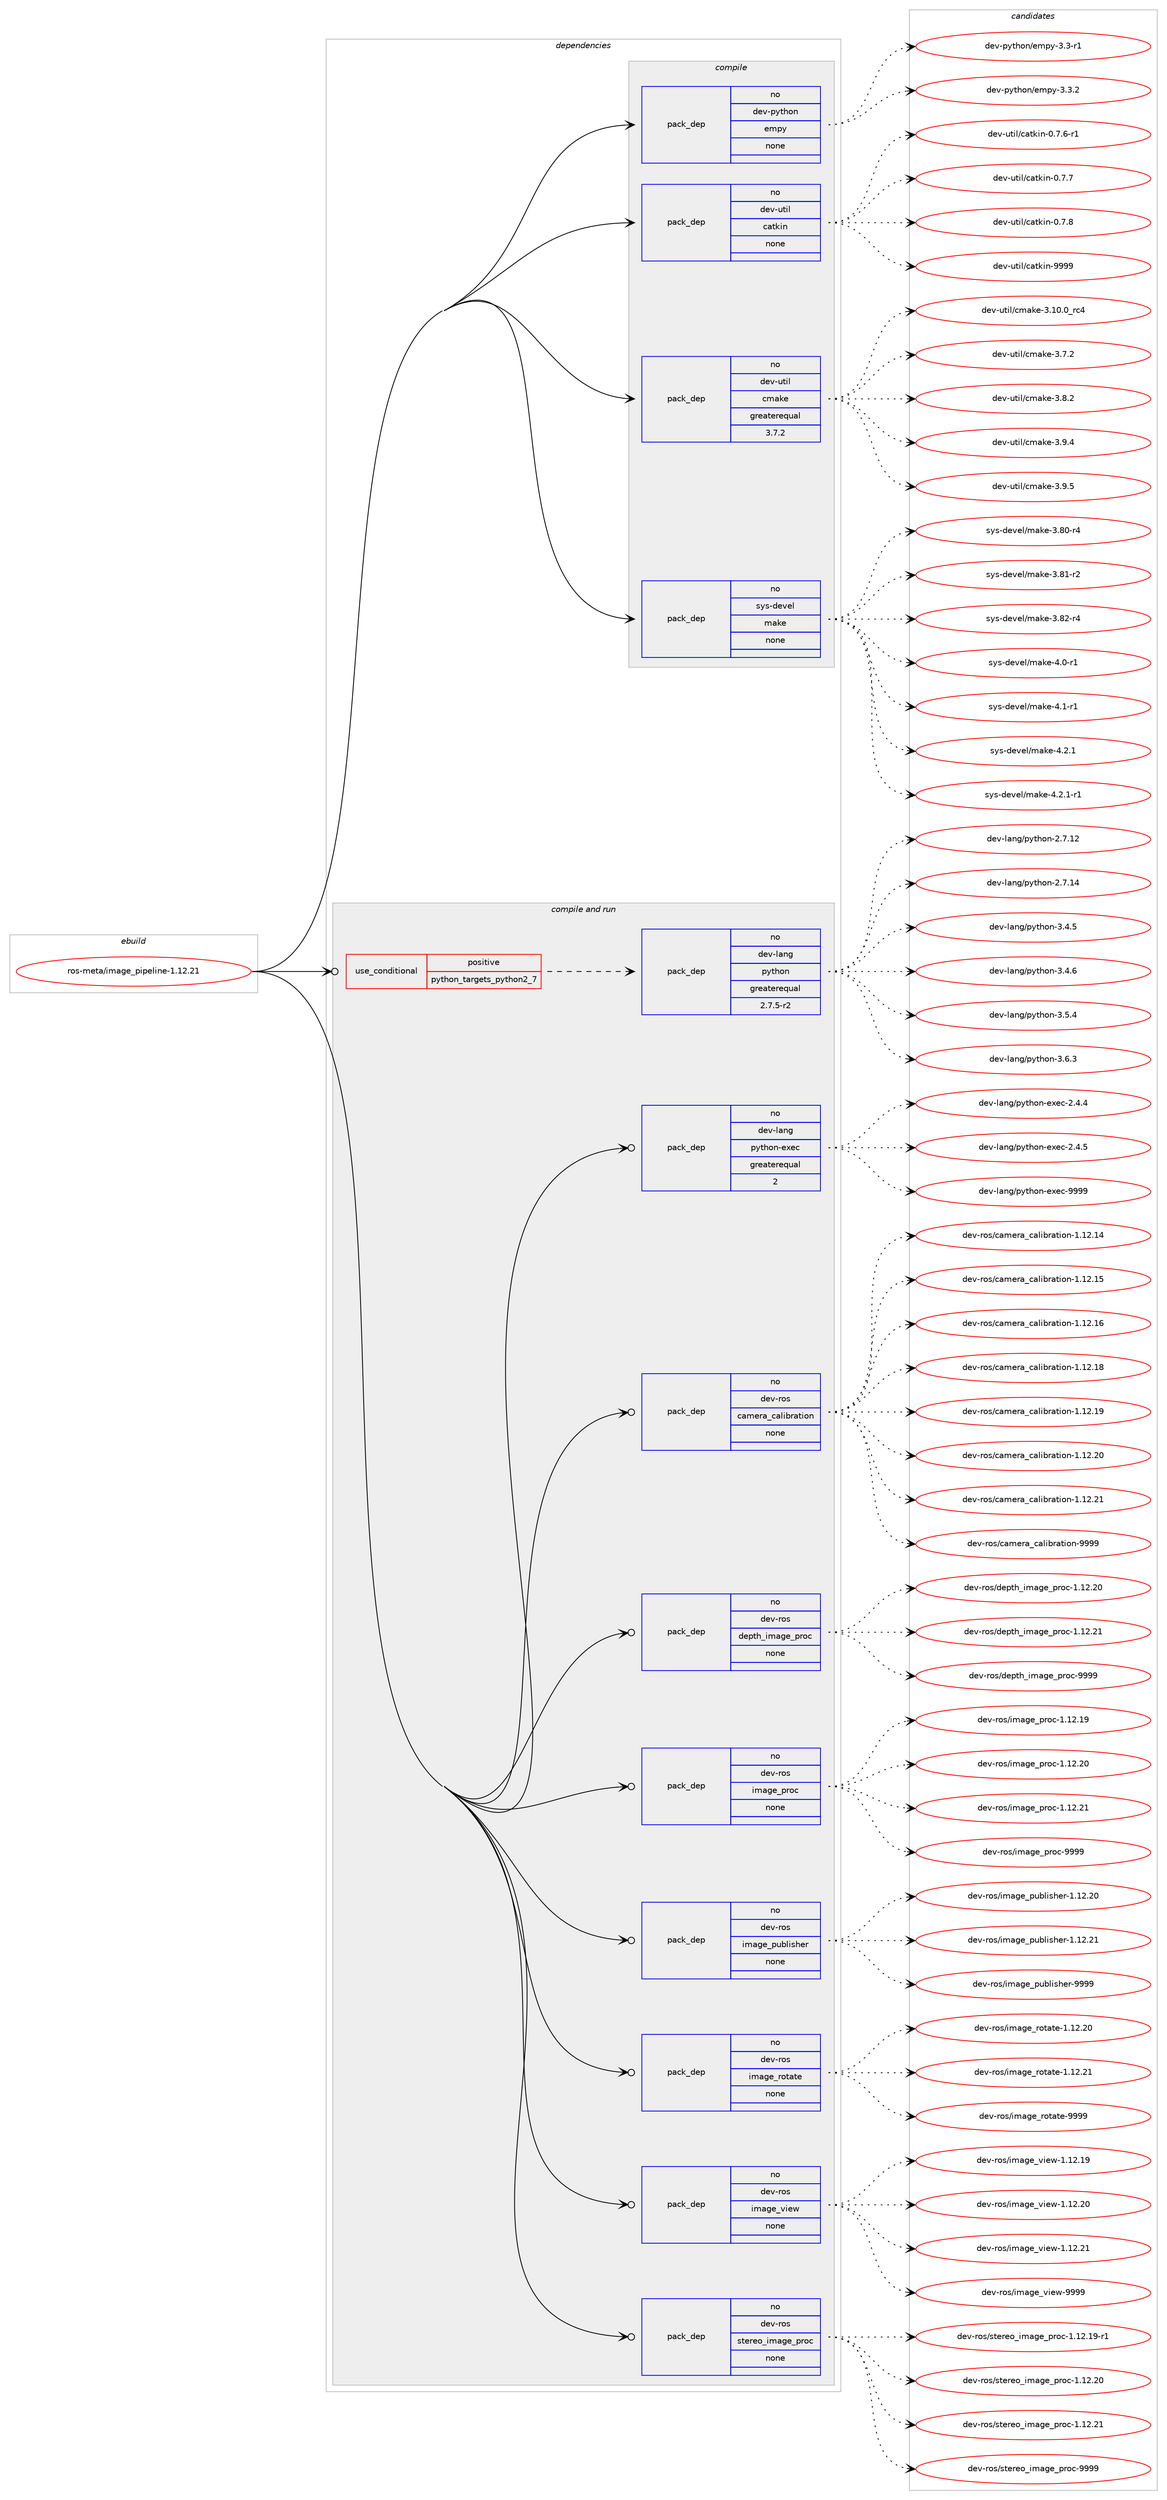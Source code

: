 digraph prolog {

# *************
# Graph options
# *************

newrank=true;
concentrate=true;
compound=true;
graph [rankdir=LR,fontname=Helvetica,fontsize=10,ranksep=1.5];#, ranksep=2.5, nodesep=0.2];
edge  [arrowhead=vee];
node  [fontname=Helvetica,fontsize=10];

# **********
# The ebuild
# **********

subgraph cluster_leftcol {
color=gray;
rank=same;
label=<<i>ebuild</i>>;
id [label="ros-meta/image_pipeline-1.12.21", color=red, width=4, href="../ros-meta/image_pipeline-1.12.21.svg"];
}

# ****************
# The dependencies
# ****************

subgraph cluster_midcol {
color=gray;
label=<<i>dependencies</i>>;
subgraph cluster_compile {
fillcolor="#eeeeee";
style=filled;
label=<<i>compile</i>>;
subgraph pack1151 {
dependency1633 [label=<<TABLE BORDER="0" CELLBORDER="1" CELLSPACING="0" CELLPADDING="4" WIDTH="220"><TR><TD ROWSPAN="6" CELLPADDING="30">pack_dep</TD></TR><TR><TD WIDTH="110">no</TD></TR><TR><TD>dev-python</TD></TR><TR><TD>empy</TD></TR><TR><TD>none</TD></TR><TR><TD></TD></TR></TABLE>>, shape=none, color=blue];
}
id:e -> dependency1633:w [weight=20,style="solid",arrowhead="vee"];
subgraph pack1152 {
dependency1634 [label=<<TABLE BORDER="0" CELLBORDER="1" CELLSPACING="0" CELLPADDING="4" WIDTH="220"><TR><TD ROWSPAN="6" CELLPADDING="30">pack_dep</TD></TR><TR><TD WIDTH="110">no</TD></TR><TR><TD>dev-util</TD></TR><TR><TD>catkin</TD></TR><TR><TD>none</TD></TR><TR><TD></TD></TR></TABLE>>, shape=none, color=blue];
}
id:e -> dependency1634:w [weight=20,style="solid",arrowhead="vee"];
subgraph pack1153 {
dependency1635 [label=<<TABLE BORDER="0" CELLBORDER="1" CELLSPACING="0" CELLPADDING="4" WIDTH="220"><TR><TD ROWSPAN="6" CELLPADDING="30">pack_dep</TD></TR><TR><TD WIDTH="110">no</TD></TR><TR><TD>dev-util</TD></TR><TR><TD>cmake</TD></TR><TR><TD>greaterequal</TD></TR><TR><TD>3.7.2</TD></TR></TABLE>>, shape=none, color=blue];
}
id:e -> dependency1635:w [weight=20,style="solid",arrowhead="vee"];
subgraph pack1154 {
dependency1636 [label=<<TABLE BORDER="0" CELLBORDER="1" CELLSPACING="0" CELLPADDING="4" WIDTH="220"><TR><TD ROWSPAN="6" CELLPADDING="30">pack_dep</TD></TR><TR><TD WIDTH="110">no</TD></TR><TR><TD>sys-devel</TD></TR><TR><TD>make</TD></TR><TR><TD>none</TD></TR><TR><TD></TD></TR></TABLE>>, shape=none, color=blue];
}
id:e -> dependency1636:w [weight=20,style="solid",arrowhead="vee"];
}
subgraph cluster_compileandrun {
fillcolor="#eeeeee";
style=filled;
label=<<i>compile and run</i>>;
subgraph cond464 {
dependency1637 [label=<<TABLE BORDER="0" CELLBORDER="1" CELLSPACING="0" CELLPADDING="4"><TR><TD ROWSPAN="3" CELLPADDING="10">use_conditional</TD></TR><TR><TD>positive</TD></TR><TR><TD>python_targets_python2_7</TD></TR></TABLE>>, shape=none, color=red];
subgraph pack1155 {
dependency1638 [label=<<TABLE BORDER="0" CELLBORDER="1" CELLSPACING="0" CELLPADDING="4" WIDTH="220"><TR><TD ROWSPAN="6" CELLPADDING="30">pack_dep</TD></TR><TR><TD WIDTH="110">no</TD></TR><TR><TD>dev-lang</TD></TR><TR><TD>python</TD></TR><TR><TD>greaterequal</TD></TR><TR><TD>2.7.5-r2</TD></TR></TABLE>>, shape=none, color=blue];
}
dependency1637:e -> dependency1638:w [weight=20,style="dashed",arrowhead="vee"];
}
id:e -> dependency1637:w [weight=20,style="solid",arrowhead="odotvee"];
subgraph pack1156 {
dependency1639 [label=<<TABLE BORDER="0" CELLBORDER="1" CELLSPACING="0" CELLPADDING="4" WIDTH="220"><TR><TD ROWSPAN="6" CELLPADDING="30">pack_dep</TD></TR><TR><TD WIDTH="110">no</TD></TR><TR><TD>dev-lang</TD></TR><TR><TD>python-exec</TD></TR><TR><TD>greaterequal</TD></TR><TR><TD>2</TD></TR></TABLE>>, shape=none, color=blue];
}
id:e -> dependency1639:w [weight=20,style="solid",arrowhead="odotvee"];
subgraph pack1157 {
dependency1640 [label=<<TABLE BORDER="0" CELLBORDER="1" CELLSPACING="0" CELLPADDING="4" WIDTH="220"><TR><TD ROWSPAN="6" CELLPADDING="30">pack_dep</TD></TR><TR><TD WIDTH="110">no</TD></TR><TR><TD>dev-ros</TD></TR><TR><TD>camera_calibration</TD></TR><TR><TD>none</TD></TR><TR><TD></TD></TR></TABLE>>, shape=none, color=blue];
}
id:e -> dependency1640:w [weight=20,style="solid",arrowhead="odotvee"];
subgraph pack1158 {
dependency1641 [label=<<TABLE BORDER="0" CELLBORDER="1" CELLSPACING="0" CELLPADDING="4" WIDTH="220"><TR><TD ROWSPAN="6" CELLPADDING="30">pack_dep</TD></TR><TR><TD WIDTH="110">no</TD></TR><TR><TD>dev-ros</TD></TR><TR><TD>depth_image_proc</TD></TR><TR><TD>none</TD></TR><TR><TD></TD></TR></TABLE>>, shape=none, color=blue];
}
id:e -> dependency1641:w [weight=20,style="solid",arrowhead="odotvee"];
subgraph pack1159 {
dependency1642 [label=<<TABLE BORDER="0" CELLBORDER="1" CELLSPACING="0" CELLPADDING="4" WIDTH="220"><TR><TD ROWSPAN="6" CELLPADDING="30">pack_dep</TD></TR><TR><TD WIDTH="110">no</TD></TR><TR><TD>dev-ros</TD></TR><TR><TD>image_proc</TD></TR><TR><TD>none</TD></TR><TR><TD></TD></TR></TABLE>>, shape=none, color=blue];
}
id:e -> dependency1642:w [weight=20,style="solid",arrowhead="odotvee"];
subgraph pack1160 {
dependency1643 [label=<<TABLE BORDER="0" CELLBORDER="1" CELLSPACING="0" CELLPADDING="4" WIDTH="220"><TR><TD ROWSPAN="6" CELLPADDING="30">pack_dep</TD></TR><TR><TD WIDTH="110">no</TD></TR><TR><TD>dev-ros</TD></TR><TR><TD>image_publisher</TD></TR><TR><TD>none</TD></TR><TR><TD></TD></TR></TABLE>>, shape=none, color=blue];
}
id:e -> dependency1643:w [weight=20,style="solid",arrowhead="odotvee"];
subgraph pack1161 {
dependency1644 [label=<<TABLE BORDER="0" CELLBORDER="1" CELLSPACING="0" CELLPADDING="4" WIDTH="220"><TR><TD ROWSPAN="6" CELLPADDING="30">pack_dep</TD></TR><TR><TD WIDTH="110">no</TD></TR><TR><TD>dev-ros</TD></TR><TR><TD>image_rotate</TD></TR><TR><TD>none</TD></TR><TR><TD></TD></TR></TABLE>>, shape=none, color=blue];
}
id:e -> dependency1644:w [weight=20,style="solid",arrowhead="odotvee"];
subgraph pack1162 {
dependency1645 [label=<<TABLE BORDER="0" CELLBORDER="1" CELLSPACING="0" CELLPADDING="4" WIDTH="220"><TR><TD ROWSPAN="6" CELLPADDING="30">pack_dep</TD></TR><TR><TD WIDTH="110">no</TD></TR><TR><TD>dev-ros</TD></TR><TR><TD>image_view</TD></TR><TR><TD>none</TD></TR><TR><TD></TD></TR></TABLE>>, shape=none, color=blue];
}
id:e -> dependency1645:w [weight=20,style="solid",arrowhead="odotvee"];
subgraph pack1163 {
dependency1646 [label=<<TABLE BORDER="0" CELLBORDER="1" CELLSPACING="0" CELLPADDING="4" WIDTH="220"><TR><TD ROWSPAN="6" CELLPADDING="30">pack_dep</TD></TR><TR><TD WIDTH="110">no</TD></TR><TR><TD>dev-ros</TD></TR><TR><TD>stereo_image_proc</TD></TR><TR><TD>none</TD></TR><TR><TD></TD></TR></TABLE>>, shape=none, color=blue];
}
id:e -> dependency1646:w [weight=20,style="solid",arrowhead="odotvee"];
}
subgraph cluster_run {
fillcolor="#eeeeee";
style=filled;
label=<<i>run</i>>;
}
}

# **************
# The candidates
# **************

subgraph cluster_choices {
rank=same;
color=gray;
label=<<i>candidates</i>>;

subgraph choice1151 {
color=black;
nodesep=1;
choice1001011184511212111610411111047101109112121455146514511449 [label="dev-python/empy-3.3-r1", color=red, width=4,href="../dev-python/empy-3.3-r1.svg"];
choice1001011184511212111610411111047101109112121455146514650 [label="dev-python/empy-3.3.2", color=red, width=4,href="../dev-python/empy-3.3.2.svg"];
dependency1633:e -> choice1001011184511212111610411111047101109112121455146514511449:w [style=dotted,weight="100"];
dependency1633:e -> choice1001011184511212111610411111047101109112121455146514650:w [style=dotted,weight="100"];
}
subgraph choice1152 {
color=black;
nodesep=1;
choice100101118451171161051084799971161071051104548465546544511449 [label="dev-util/catkin-0.7.6-r1", color=red, width=4,href="../dev-util/catkin-0.7.6-r1.svg"];
choice10010111845117116105108479997116107105110454846554655 [label="dev-util/catkin-0.7.7", color=red, width=4,href="../dev-util/catkin-0.7.7.svg"];
choice10010111845117116105108479997116107105110454846554656 [label="dev-util/catkin-0.7.8", color=red, width=4,href="../dev-util/catkin-0.7.8.svg"];
choice100101118451171161051084799971161071051104557575757 [label="dev-util/catkin-9999", color=red, width=4,href="../dev-util/catkin-9999.svg"];
dependency1634:e -> choice100101118451171161051084799971161071051104548465546544511449:w [style=dotted,weight="100"];
dependency1634:e -> choice10010111845117116105108479997116107105110454846554655:w [style=dotted,weight="100"];
dependency1634:e -> choice10010111845117116105108479997116107105110454846554656:w [style=dotted,weight="100"];
dependency1634:e -> choice100101118451171161051084799971161071051104557575757:w [style=dotted,weight="100"];
}
subgraph choice1153 {
color=black;
nodesep=1;
choice1001011184511711610510847991099710710145514649484648951149952 [label="dev-util/cmake-3.10.0_rc4", color=red, width=4,href="../dev-util/cmake-3.10.0_rc4.svg"];
choice10010111845117116105108479910997107101455146554650 [label="dev-util/cmake-3.7.2", color=red, width=4,href="../dev-util/cmake-3.7.2.svg"];
choice10010111845117116105108479910997107101455146564650 [label="dev-util/cmake-3.8.2", color=red, width=4,href="../dev-util/cmake-3.8.2.svg"];
choice10010111845117116105108479910997107101455146574652 [label="dev-util/cmake-3.9.4", color=red, width=4,href="../dev-util/cmake-3.9.4.svg"];
choice10010111845117116105108479910997107101455146574653 [label="dev-util/cmake-3.9.5", color=red, width=4,href="../dev-util/cmake-3.9.5.svg"];
dependency1635:e -> choice1001011184511711610510847991099710710145514649484648951149952:w [style=dotted,weight="100"];
dependency1635:e -> choice10010111845117116105108479910997107101455146554650:w [style=dotted,weight="100"];
dependency1635:e -> choice10010111845117116105108479910997107101455146564650:w [style=dotted,weight="100"];
dependency1635:e -> choice10010111845117116105108479910997107101455146574652:w [style=dotted,weight="100"];
dependency1635:e -> choice10010111845117116105108479910997107101455146574653:w [style=dotted,weight="100"];
}
subgraph choice1154 {
color=black;
nodesep=1;
choice11512111545100101118101108471099710710145514656484511452 [label="sys-devel/make-3.80-r4", color=red, width=4,href="../sys-devel/make-3.80-r4.svg"];
choice11512111545100101118101108471099710710145514656494511450 [label="sys-devel/make-3.81-r2", color=red, width=4,href="../sys-devel/make-3.81-r2.svg"];
choice11512111545100101118101108471099710710145514656504511452 [label="sys-devel/make-3.82-r4", color=red, width=4,href="../sys-devel/make-3.82-r4.svg"];
choice115121115451001011181011084710997107101455246484511449 [label="sys-devel/make-4.0-r1", color=red, width=4,href="../sys-devel/make-4.0-r1.svg"];
choice115121115451001011181011084710997107101455246494511449 [label="sys-devel/make-4.1-r1", color=red, width=4,href="../sys-devel/make-4.1-r1.svg"];
choice115121115451001011181011084710997107101455246504649 [label="sys-devel/make-4.2.1", color=red, width=4,href="../sys-devel/make-4.2.1.svg"];
choice1151211154510010111810110847109971071014552465046494511449 [label="sys-devel/make-4.2.1-r1", color=red, width=4,href="../sys-devel/make-4.2.1-r1.svg"];
dependency1636:e -> choice11512111545100101118101108471099710710145514656484511452:w [style=dotted,weight="100"];
dependency1636:e -> choice11512111545100101118101108471099710710145514656494511450:w [style=dotted,weight="100"];
dependency1636:e -> choice11512111545100101118101108471099710710145514656504511452:w [style=dotted,weight="100"];
dependency1636:e -> choice115121115451001011181011084710997107101455246484511449:w [style=dotted,weight="100"];
dependency1636:e -> choice115121115451001011181011084710997107101455246494511449:w [style=dotted,weight="100"];
dependency1636:e -> choice115121115451001011181011084710997107101455246504649:w [style=dotted,weight="100"];
dependency1636:e -> choice1151211154510010111810110847109971071014552465046494511449:w [style=dotted,weight="100"];
}
subgraph choice1155 {
color=black;
nodesep=1;
choice10010111845108971101034711212111610411111045504655464950 [label="dev-lang/python-2.7.12", color=red, width=4,href="../dev-lang/python-2.7.12.svg"];
choice10010111845108971101034711212111610411111045504655464952 [label="dev-lang/python-2.7.14", color=red, width=4,href="../dev-lang/python-2.7.14.svg"];
choice100101118451089711010347112121116104111110455146524653 [label="dev-lang/python-3.4.5", color=red, width=4,href="../dev-lang/python-3.4.5.svg"];
choice100101118451089711010347112121116104111110455146524654 [label="dev-lang/python-3.4.6", color=red, width=4,href="../dev-lang/python-3.4.6.svg"];
choice100101118451089711010347112121116104111110455146534652 [label="dev-lang/python-3.5.4", color=red, width=4,href="../dev-lang/python-3.5.4.svg"];
choice100101118451089711010347112121116104111110455146544651 [label="dev-lang/python-3.6.3", color=red, width=4,href="../dev-lang/python-3.6.3.svg"];
dependency1638:e -> choice10010111845108971101034711212111610411111045504655464950:w [style=dotted,weight="100"];
dependency1638:e -> choice10010111845108971101034711212111610411111045504655464952:w [style=dotted,weight="100"];
dependency1638:e -> choice100101118451089711010347112121116104111110455146524653:w [style=dotted,weight="100"];
dependency1638:e -> choice100101118451089711010347112121116104111110455146524654:w [style=dotted,weight="100"];
dependency1638:e -> choice100101118451089711010347112121116104111110455146534652:w [style=dotted,weight="100"];
dependency1638:e -> choice100101118451089711010347112121116104111110455146544651:w [style=dotted,weight="100"];
}
subgraph choice1156 {
color=black;
nodesep=1;
choice1001011184510897110103471121211161041111104510112010199455046524652 [label="dev-lang/python-exec-2.4.4", color=red, width=4,href="../dev-lang/python-exec-2.4.4.svg"];
choice1001011184510897110103471121211161041111104510112010199455046524653 [label="dev-lang/python-exec-2.4.5", color=red, width=4,href="../dev-lang/python-exec-2.4.5.svg"];
choice10010111845108971101034711212111610411111045101120101994557575757 [label="dev-lang/python-exec-9999", color=red, width=4,href="../dev-lang/python-exec-9999.svg"];
dependency1639:e -> choice1001011184510897110103471121211161041111104510112010199455046524652:w [style=dotted,weight="100"];
dependency1639:e -> choice1001011184510897110103471121211161041111104510112010199455046524653:w [style=dotted,weight="100"];
dependency1639:e -> choice10010111845108971101034711212111610411111045101120101994557575757:w [style=dotted,weight="100"];
}
subgraph choice1157 {
color=black;
nodesep=1;
choice100101118451141111154799971091011149795999710810598114971161051111104549464950464952 [label="dev-ros/camera_calibration-1.12.14", color=red, width=4,href="../dev-ros/camera_calibration-1.12.14.svg"];
choice100101118451141111154799971091011149795999710810598114971161051111104549464950464953 [label="dev-ros/camera_calibration-1.12.15", color=red, width=4,href="../dev-ros/camera_calibration-1.12.15.svg"];
choice100101118451141111154799971091011149795999710810598114971161051111104549464950464954 [label="dev-ros/camera_calibration-1.12.16", color=red, width=4,href="../dev-ros/camera_calibration-1.12.16.svg"];
choice100101118451141111154799971091011149795999710810598114971161051111104549464950464956 [label="dev-ros/camera_calibration-1.12.18", color=red, width=4,href="../dev-ros/camera_calibration-1.12.18.svg"];
choice100101118451141111154799971091011149795999710810598114971161051111104549464950464957 [label="dev-ros/camera_calibration-1.12.19", color=red, width=4,href="../dev-ros/camera_calibration-1.12.19.svg"];
choice100101118451141111154799971091011149795999710810598114971161051111104549464950465048 [label="dev-ros/camera_calibration-1.12.20", color=red, width=4,href="../dev-ros/camera_calibration-1.12.20.svg"];
choice100101118451141111154799971091011149795999710810598114971161051111104549464950465049 [label="dev-ros/camera_calibration-1.12.21", color=red, width=4,href="../dev-ros/camera_calibration-1.12.21.svg"];
choice100101118451141111154799971091011149795999710810598114971161051111104557575757 [label="dev-ros/camera_calibration-9999", color=red, width=4,href="../dev-ros/camera_calibration-9999.svg"];
dependency1640:e -> choice100101118451141111154799971091011149795999710810598114971161051111104549464950464952:w [style=dotted,weight="100"];
dependency1640:e -> choice100101118451141111154799971091011149795999710810598114971161051111104549464950464953:w [style=dotted,weight="100"];
dependency1640:e -> choice100101118451141111154799971091011149795999710810598114971161051111104549464950464954:w [style=dotted,weight="100"];
dependency1640:e -> choice100101118451141111154799971091011149795999710810598114971161051111104549464950464956:w [style=dotted,weight="100"];
dependency1640:e -> choice100101118451141111154799971091011149795999710810598114971161051111104549464950464957:w [style=dotted,weight="100"];
dependency1640:e -> choice100101118451141111154799971091011149795999710810598114971161051111104549464950465048:w [style=dotted,weight="100"];
dependency1640:e -> choice100101118451141111154799971091011149795999710810598114971161051111104549464950465049:w [style=dotted,weight="100"];
dependency1640:e -> choice100101118451141111154799971091011149795999710810598114971161051111104557575757:w [style=dotted,weight="100"];
}
subgraph choice1158 {
color=black;
nodesep=1;
choice1001011184511411111547100101112116104951051099710310195112114111994549464950465048 [label="dev-ros/depth_image_proc-1.12.20", color=red, width=4,href="../dev-ros/depth_image_proc-1.12.20.svg"];
choice1001011184511411111547100101112116104951051099710310195112114111994549464950465049 [label="dev-ros/depth_image_proc-1.12.21", color=red, width=4,href="../dev-ros/depth_image_proc-1.12.21.svg"];
choice1001011184511411111547100101112116104951051099710310195112114111994557575757 [label="dev-ros/depth_image_proc-9999", color=red, width=4,href="../dev-ros/depth_image_proc-9999.svg"];
dependency1641:e -> choice1001011184511411111547100101112116104951051099710310195112114111994549464950465048:w [style=dotted,weight="100"];
dependency1641:e -> choice1001011184511411111547100101112116104951051099710310195112114111994549464950465049:w [style=dotted,weight="100"];
dependency1641:e -> choice1001011184511411111547100101112116104951051099710310195112114111994557575757:w [style=dotted,weight="100"];
}
subgraph choice1159 {
color=black;
nodesep=1;
choice10010111845114111115471051099710310195112114111994549464950464957 [label="dev-ros/image_proc-1.12.19", color=red, width=4,href="../dev-ros/image_proc-1.12.19.svg"];
choice10010111845114111115471051099710310195112114111994549464950465048 [label="dev-ros/image_proc-1.12.20", color=red, width=4,href="../dev-ros/image_proc-1.12.20.svg"];
choice10010111845114111115471051099710310195112114111994549464950465049 [label="dev-ros/image_proc-1.12.21", color=red, width=4,href="../dev-ros/image_proc-1.12.21.svg"];
choice10010111845114111115471051099710310195112114111994557575757 [label="dev-ros/image_proc-9999", color=red, width=4,href="../dev-ros/image_proc-9999.svg"];
dependency1642:e -> choice10010111845114111115471051099710310195112114111994549464950464957:w [style=dotted,weight="100"];
dependency1642:e -> choice10010111845114111115471051099710310195112114111994549464950465048:w [style=dotted,weight="100"];
dependency1642:e -> choice10010111845114111115471051099710310195112114111994549464950465049:w [style=dotted,weight="100"];
dependency1642:e -> choice10010111845114111115471051099710310195112114111994557575757:w [style=dotted,weight="100"];
}
subgraph choice1160 {
color=black;
nodesep=1;
choice10010111845114111115471051099710310195112117981081051151041011144549464950465048 [label="dev-ros/image_publisher-1.12.20", color=red, width=4,href="../dev-ros/image_publisher-1.12.20.svg"];
choice10010111845114111115471051099710310195112117981081051151041011144549464950465049 [label="dev-ros/image_publisher-1.12.21", color=red, width=4,href="../dev-ros/image_publisher-1.12.21.svg"];
choice10010111845114111115471051099710310195112117981081051151041011144557575757 [label="dev-ros/image_publisher-9999", color=red, width=4,href="../dev-ros/image_publisher-9999.svg"];
dependency1643:e -> choice10010111845114111115471051099710310195112117981081051151041011144549464950465048:w [style=dotted,weight="100"];
dependency1643:e -> choice10010111845114111115471051099710310195112117981081051151041011144549464950465049:w [style=dotted,weight="100"];
dependency1643:e -> choice10010111845114111115471051099710310195112117981081051151041011144557575757:w [style=dotted,weight="100"];
}
subgraph choice1161 {
color=black;
nodesep=1;
choice10010111845114111115471051099710310195114111116971161014549464950465048 [label="dev-ros/image_rotate-1.12.20", color=red, width=4,href="../dev-ros/image_rotate-1.12.20.svg"];
choice10010111845114111115471051099710310195114111116971161014549464950465049 [label="dev-ros/image_rotate-1.12.21", color=red, width=4,href="../dev-ros/image_rotate-1.12.21.svg"];
choice10010111845114111115471051099710310195114111116971161014557575757 [label="dev-ros/image_rotate-9999", color=red, width=4,href="../dev-ros/image_rotate-9999.svg"];
dependency1644:e -> choice10010111845114111115471051099710310195114111116971161014549464950465048:w [style=dotted,weight="100"];
dependency1644:e -> choice10010111845114111115471051099710310195114111116971161014549464950465049:w [style=dotted,weight="100"];
dependency1644:e -> choice10010111845114111115471051099710310195114111116971161014557575757:w [style=dotted,weight="100"];
}
subgraph choice1162 {
color=black;
nodesep=1;
choice100101118451141111154710510997103101951181051011194549464950464957 [label="dev-ros/image_view-1.12.19", color=red, width=4,href="../dev-ros/image_view-1.12.19.svg"];
choice100101118451141111154710510997103101951181051011194549464950465048 [label="dev-ros/image_view-1.12.20", color=red, width=4,href="../dev-ros/image_view-1.12.20.svg"];
choice100101118451141111154710510997103101951181051011194549464950465049 [label="dev-ros/image_view-1.12.21", color=red, width=4,href="../dev-ros/image_view-1.12.21.svg"];
choice100101118451141111154710510997103101951181051011194557575757 [label="dev-ros/image_view-9999", color=red, width=4,href="../dev-ros/image_view-9999.svg"];
dependency1645:e -> choice100101118451141111154710510997103101951181051011194549464950464957:w [style=dotted,weight="100"];
dependency1645:e -> choice100101118451141111154710510997103101951181051011194549464950465048:w [style=dotted,weight="100"];
dependency1645:e -> choice100101118451141111154710510997103101951181051011194549464950465049:w [style=dotted,weight="100"];
dependency1645:e -> choice100101118451141111154710510997103101951181051011194557575757:w [style=dotted,weight="100"];
}
subgraph choice1163 {
color=black;
nodesep=1;
choice10010111845114111115471151161011141011119510510997103101951121141119945494649504649574511449 [label="dev-ros/stereo_image_proc-1.12.19-r1", color=red, width=4,href="../dev-ros/stereo_image_proc-1.12.19-r1.svg"];
choice1001011184511411111547115116101114101111951051099710310195112114111994549464950465048 [label="dev-ros/stereo_image_proc-1.12.20", color=red, width=4,href="../dev-ros/stereo_image_proc-1.12.20.svg"];
choice1001011184511411111547115116101114101111951051099710310195112114111994549464950465049 [label="dev-ros/stereo_image_proc-1.12.21", color=red, width=4,href="../dev-ros/stereo_image_proc-1.12.21.svg"];
choice1001011184511411111547115116101114101111951051099710310195112114111994557575757 [label="dev-ros/stereo_image_proc-9999", color=red, width=4,href="../dev-ros/stereo_image_proc-9999.svg"];
dependency1646:e -> choice10010111845114111115471151161011141011119510510997103101951121141119945494649504649574511449:w [style=dotted,weight="100"];
dependency1646:e -> choice1001011184511411111547115116101114101111951051099710310195112114111994549464950465048:w [style=dotted,weight="100"];
dependency1646:e -> choice1001011184511411111547115116101114101111951051099710310195112114111994549464950465049:w [style=dotted,weight="100"];
dependency1646:e -> choice1001011184511411111547115116101114101111951051099710310195112114111994557575757:w [style=dotted,weight="100"];
}
}

}
